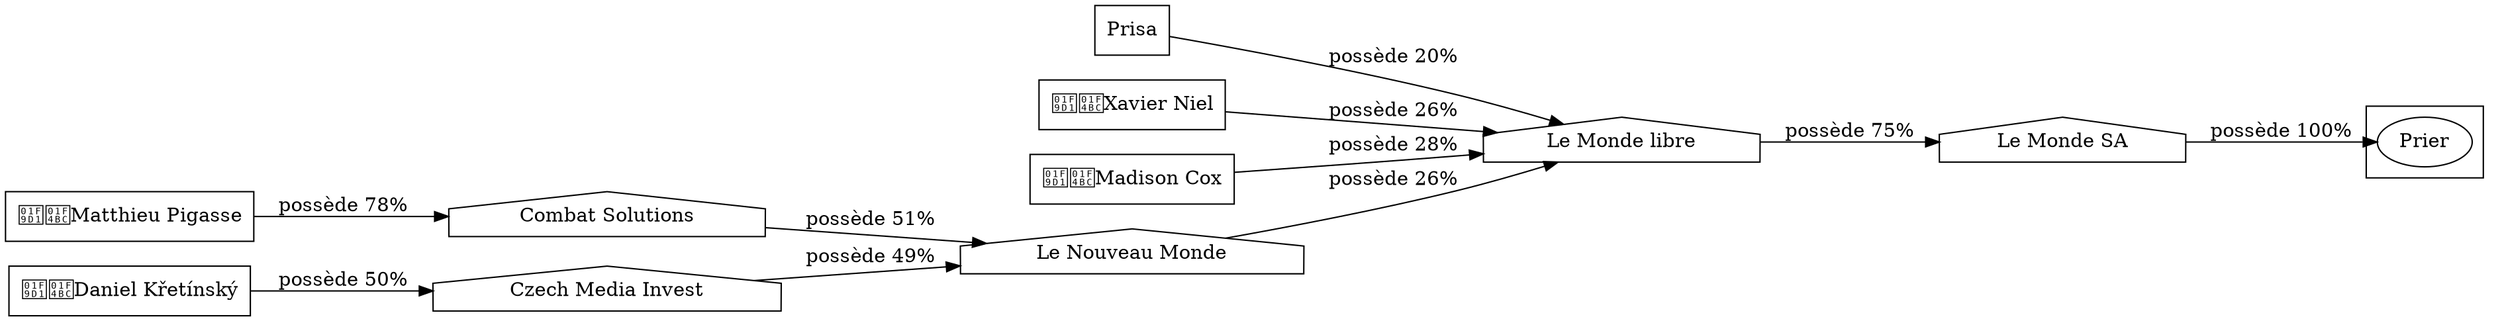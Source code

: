 digraph {
  rankdir=LR;
  subgraph roots {
    
      "prisa-9"[label="Prisa" shape=box]
    
      "xavier-niel-10"[label="🧑‍💼Xavier Niel" shape=box]
    
      "matthieu-pigasse-11"[label="🧑‍💼Matthieu Pigasse" shape=box]
    
      "daniel-kretinsky-92"[label="🧑‍💼Daniel Křetínský" shape=box]
    
      "madison-cox-323"[label="🧑‍💼Madison Cox" shape=box]
    
  }

  
    "le-monde-sa-15"[label="Le Monde SA" shape=house]
  
    "le-monde-libre-14"[label="Le Monde libre" shape=house]
  
    "le-nouveau-monde-13"[label="Le Nouveau Monde" shape=house]
  
    "combat-solutions-12"[label="Combat Solutions" shape=house]
  
    "czech-media-invest-93"[label="Czech Media Invest" shape=house]
  

  subgraph clusterLeaves {
    
      "prier-17"[label="Prier"]
    
  }

  
    "le-monde-sa-15" -> "prier-17" [
      label="possède 100%"
    ]
  
    "le-monde-libre-14" -> "le-monde-sa-15" [
      label="possède 75%"
    ]
  
    "prisa-9" -> "le-monde-libre-14" [
      label="possède 20%"
    ]
  
    "xavier-niel-10" -> "le-monde-libre-14" [
      label="possède 26%"
    ]
  
    "le-nouveau-monde-13" -> "le-monde-libre-14" [
      label="possède 26%"
    ]
  
    "combat-solutions-12" -> "le-nouveau-monde-13" [
      label="possède 51%"
    ]
  
    "matthieu-pigasse-11" -> "combat-solutions-12" [
      label="possède 78%"
    ]
  
    "czech-media-invest-93" -> "le-nouveau-monde-13" [
      label="possède 49%"
    ]
  
    "daniel-kretinsky-92" -> "czech-media-invest-93" [
      label="possède 50%"
    ]
  
    "madison-cox-323" -> "le-monde-libre-14" [
      label="possède 28%"
    ]
  
}
